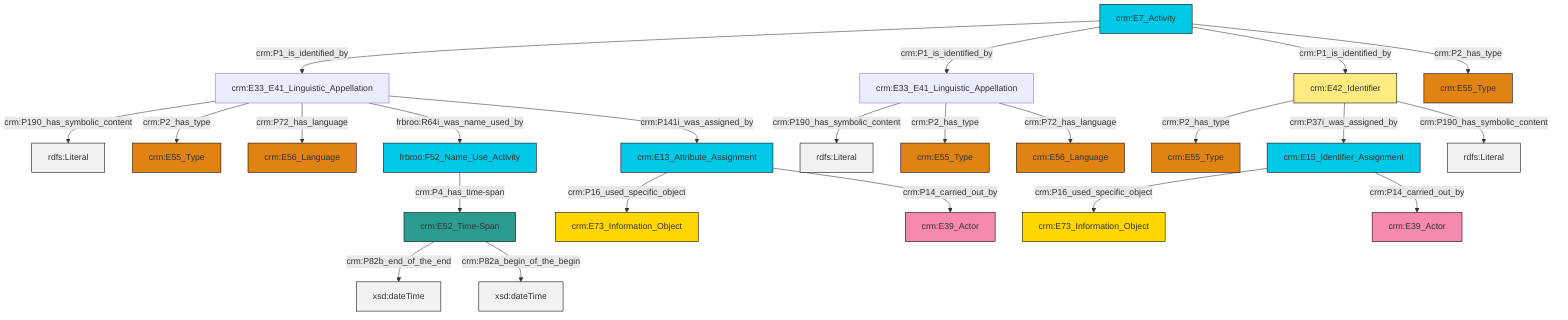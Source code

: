 graph TD
classDef Literal fill:#f2f2f2,stroke:#000000;
classDef CRM_Entity fill:#FFFFFF,stroke:#000000;
classDef Temporal_Entity fill:#00C9E6, stroke:#000000;
classDef Type fill:#E18312, stroke:#000000;
classDef Time-Span fill:#2C9C91, stroke:#000000;
classDef Appellation fill:#FFEB7F, stroke:#000000;
classDef Place fill:#008836, stroke:#000000;
classDef Persistent_Item fill:#B266B2, stroke:#000000;
classDef Conceptual_Object fill:#FFD700, stroke:#000000;
classDef Physical_Thing fill:#D2B48C, stroke:#000000;
classDef Actor fill:#f58aad, stroke:#000000;
classDef PC_Classes fill:#4ce600, stroke:#000000;
classDef Multi fill:#cccccc,stroke:#000000;

0["crm:E33_E41_Linguistic_Appellation"]:::Default -->|crm:P190_has_symbolic_content| 1[rdfs:Literal]:::Literal
4["crm:E33_E41_Linguistic_Appellation"]:::Default -->|crm:P190_has_symbolic_content| 5[rdfs:Literal]:::Literal
6["crm:E52_Time-Span"]:::Time-Span -->|crm:P82b_end_of_the_end| 7[xsd:dateTime]:::Literal
8["frbroo:F52_Name_Use_Activity"]:::Temporal_Entity -->|crm:P4_has_time-span| 6["crm:E52_Time-Span"]:::Time-Span
16["crm:E7_Activity"]:::Temporal_Entity -->|crm:P1_is_identified_by| 4["crm:E33_E41_Linguistic_Appellation"]:::Default
17["crm:E13_Attribute_Assignment"]:::Temporal_Entity -->|crm:P16_used_specific_object| 18["crm:E73_Information_Object"]:::Conceptual_Object
19["crm:E42_Identifier"]:::Appellation -->|crm:P2_has_type| 11["crm:E55_Type"]:::Type
16["crm:E7_Activity"]:::Temporal_Entity -->|crm:P1_is_identified_by| 0["crm:E33_E41_Linguistic_Appellation"]:::Default
4["crm:E33_E41_Linguistic_Appellation"]:::Default -->|crm:P2_has_type| 22["crm:E55_Type"]:::Type
19["crm:E42_Identifier"]:::Appellation -->|crm:P37i_was_assigned_by| 23["crm:E15_Identifier_Assignment"]:::Temporal_Entity
23["crm:E15_Identifier_Assignment"]:::Temporal_Entity -->|crm:P16_used_specific_object| 24["crm:E73_Information_Object"]:::Conceptual_Object
0["crm:E33_E41_Linguistic_Appellation"]:::Default -->|crm:P2_has_type| 2["crm:E55_Type"]:::Type
4["crm:E33_E41_Linguistic_Appellation"]:::Default -->|crm:P72_has_language| 28["crm:E56_Language"]:::Type
0["crm:E33_E41_Linguistic_Appellation"]:::Default -->|crm:P72_has_language| 29["crm:E56_Language"]:::Type
4["crm:E33_E41_Linguistic_Appellation"]:::Default -->|frbroo:R64i_was_name_used_by| 8["frbroo:F52_Name_Use_Activity"]:::Temporal_Entity
16["crm:E7_Activity"]:::Temporal_Entity -->|crm:P1_is_identified_by| 19["crm:E42_Identifier"]:::Appellation
16["crm:E7_Activity"]:::Temporal_Entity -->|crm:P2_has_type| 20["crm:E55_Type"]:::Type
19["crm:E42_Identifier"]:::Appellation -->|crm:P190_has_symbolic_content| 34[rdfs:Literal]:::Literal
4["crm:E33_E41_Linguistic_Appellation"]:::Default -->|crm:P141i_was_assigned_by| 17["crm:E13_Attribute_Assignment"]:::Temporal_Entity
6["crm:E52_Time-Span"]:::Time-Span -->|crm:P82a_begin_of_the_begin| 38[xsd:dateTime]:::Literal
23["crm:E15_Identifier_Assignment"]:::Temporal_Entity -->|crm:P14_carried_out_by| 14["crm:E39_Actor"]:::Actor
17["crm:E13_Attribute_Assignment"]:::Temporal_Entity -->|crm:P14_carried_out_by| 9["crm:E39_Actor"]:::Actor
